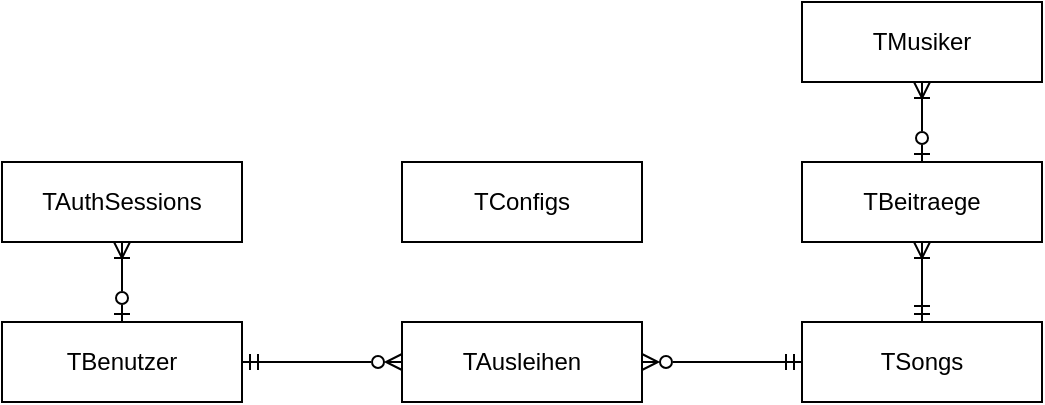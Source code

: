 <mxfile>
    <diagram name="Page-1" id="GLPtVV8WKOHYI1201AlM">
        <mxGraphModel dx="660" dy="779" grid="1" gridSize="10" guides="1" tooltips="1" connect="1" arrows="1" fold="1" page="1" pageScale="1" pageWidth="827" pageHeight="1169" math="0" shadow="0">
            <root>
                <mxCell id="0"/>
                <mxCell id="1" parent="0"/>
                <mxCell id="5p-UJAPBoB6znBdH2lft-1" value="TBenutzer" style="rounded=0;whiteSpace=wrap;html=1;" parent="1" vertex="1">
                    <mxGeometry x="160" y="240" width="120" height="40" as="geometry"/>
                </mxCell>
                <mxCell id="5p-UJAPBoB6znBdH2lft-2" value="TSongs" style="rounded=0;whiteSpace=wrap;html=1;" parent="1" vertex="1">
                    <mxGeometry x="560" y="240" width="120" height="40" as="geometry"/>
                </mxCell>
                <mxCell id="5p-UJAPBoB6znBdH2lft-3" value="TAusleihen" style="rounded=0;whiteSpace=wrap;html=1;" parent="1" vertex="1">
                    <mxGeometry x="360" y="240" width="120" height="40" as="geometry"/>
                </mxCell>
                <mxCell id="5p-UJAPBoB6znBdH2lft-5" style="edgeStyle=orthogonalEdgeStyle;rounded=0;orthogonalLoop=1;jettySize=auto;html=1;exitX=1;exitY=0.5;exitDx=0;exitDy=0;entryX=0;entryY=0.5;entryDx=0;entryDy=0;endArrow=ERzeroToMany;endFill=0;startArrow=ERmandOne;startFill=0;" parent="1" source="5p-UJAPBoB6znBdH2lft-1" target="5p-UJAPBoB6znBdH2lft-3" edge="1">
                    <mxGeometry relative="1" as="geometry"/>
                </mxCell>
                <mxCell id="5p-UJAPBoB6znBdH2lft-6" style="edgeStyle=orthogonalEdgeStyle;rounded=0;orthogonalLoop=1;jettySize=auto;html=1;exitX=0;exitY=0.5;exitDx=0;exitDy=0;endArrow=ERzeroToMany;endFill=0;startArrow=ERmandOne;startFill=0;" parent="1" source="5p-UJAPBoB6znBdH2lft-2" edge="1">
                    <mxGeometry relative="1" as="geometry">
                        <mxPoint x="480" y="260" as="targetPoint"/>
                    </mxGeometry>
                </mxCell>
                <mxCell id="3" style="edgeStyle=none;html=1;exitX=0.5;exitY=1;exitDx=0;exitDy=0;entryX=0.5;entryY=0;entryDx=0;entryDy=0;endArrow=ERzeroToOne;endFill=0;startArrow=ERoneToMany;startFill=0;" parent="1" source="2" target="5p-UJAPBoB6znBdH2lft-1" edge="1">
                    <mxGeometry relative="1" as="geometry"/>
                </mxCell>
                <mxCell id="2" value="TAuthSessions" style="rounded=0;whiteSpace=wrap;html=1;" parent="1" vertex="1">
                    <mxGeometry x="160" y="160" width="120" height="40" as="geometry"/>
                </mxCell>
                <mxCell id="6" style="edgeStyle=none;html=1;exitX=0.5;exitY=1;exitDx=0;exitDy=0;entryX=0.5;entryY=0;entryDx=0;entryDy=0;startArrow=ERoneToMany;startFill=0;endArrow=ERzeroToOne;endFill=0;" parent="1" source="4" target="5" edge="1">
                    <mxGeometry relative="1" as="geometry"/>
                </mxCell>
                <mxCell id="4" value="TMusiker" style="rounded=0;whiteSpace=wrap;html=1;" parent="1" vertex="1">
                    <mxGeometry x="560" y="80" width="120" height="40" as="geometry"/>
                </mxCell>
                <mxCell id="7" style="edgeStyle=none;html=1;exitX=0.5;exitY=1;exitDx=0;exitDy=0;entryX=0.5;entryY=0;entryDx=0;entryDy=0;startArrow=ERoneToMany;startFill=0;endArrow=ERmandOne;endFill=0;" parent="1" source="5" target="5p-UJAPBoB6znBdH2lft-2" edge="1">
                    <mxGeometry relative="1" as="geometry"/>
                </mxCell>
                <mxCell id="5" value="TBeitraege" style="rounded=0;whiteSpace=wrap;html=1;" parent="1" vertex="1">
                    <mxGeometry x="560" y="160" width="120" height="40" as="geometry"/>
                </mxCell>
                <mxCell id="8" value="TConfigs" style="rounded=0;whiteSpace=wrap;html=1;" vertex="1" parent="1">
                    <mxGeometry x="360" y="160" width="120" height="40" as="geometry"/>
                </mxCell>
            </root>
        </mxGraphModel>
    </diagram>
</mxfile>